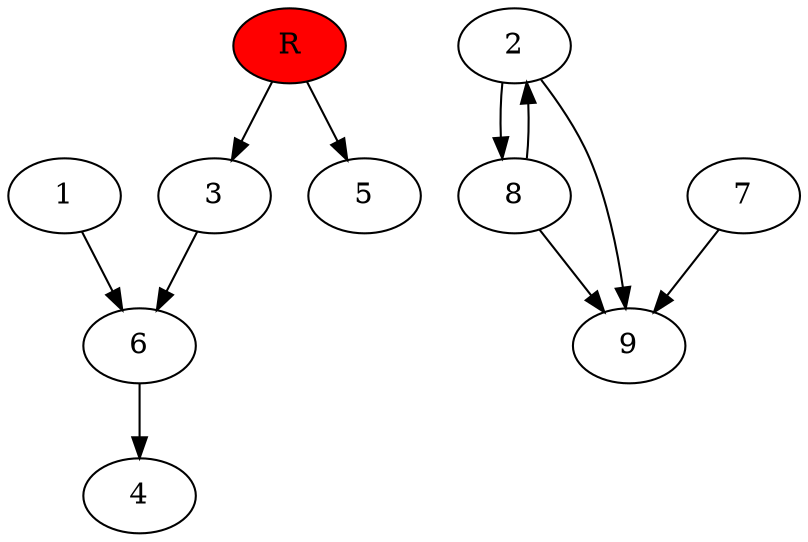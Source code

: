 digraph prb3730 {
	1
	2
	3
	4
	5
	6
	7
	8
	R [fillcolor="#ff0000" style=filled]
	1 -> 6
	2 -> 8
	2 -> 9
	3 -> 6
	6 -> 4
	7 -> 9
	8 -> 2
	8 -> 9
	R -> 3
	R -> 5
}
